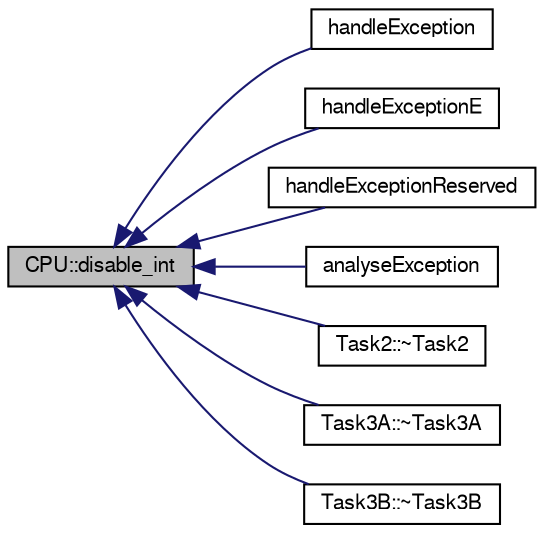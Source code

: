 digraph "CPU::disable_int"
{
  bgcolor="transparent";
  edge [fontname="FreeSans",fontsize="10",labelfontname="FreeSans",labelfontsize="10"];
  node [fontname="FreeSans",fontsize="10",shape=record];
  rankdir="LR";
  Node1 [label="CPU::disable_int",height=0.2,width=0.4,color="black", fillcolor="grey75", style="filled" fontcolor="black"];
  Node1 -> Node2 [dir="back",color="midnightblue",fontsize="10",style="solid",fontname="FreeSans"];
  Node2 [label="handleException",height=0.2,width=0.4,color="black",URL="$guardian_8cc.html#afe78f34c7c65df79376008e0d23c1afd",tooltip="This function is called if a normal exception is raised by the cpu."];
  Node1 -> Node3 [dir="back",color="midnightblue",fontsize="10",style="solid",fontname="FreeSans"];
  Node3 [label="handleExceptionE",height=0.2,width=0.4,color="black",URL="$guardian_8cc.html#a70466c5bd3ffac85265c22f65e9a4ef9",tooltip="This function is called if a normal exception with error code is raised by the cpu."];
  Node1 -> Node4 [dir="back",color="midnightblue",fontsize="10",style="solid",fontname="FreeSans"];
  Node4 [label="handleExceptionReserved",height=0.2,width=0.4,color="black",URL="$guardian_8cc.html#a390d383038610b600ab986ec9b54879a",tooltip="This function is called if a reserved exception is raised by the cpu."];
  Node1 -> Node5 [dir="back",color="midnightblue",fontsize="10",style="solid",fontname="FreeSans"];
  Node5 [label="analyseException",height=0.2,width=0.4,color="black",URL="$analyse_8cc.html#a07755aa59f817c8a4e46336d1c1a15eb",tooltip="Funktion zur Analyse einer Fehlerbehandlungsroutine."];
  Node1 -> Node6 [dir="back",color="midnightblue",fontsize="10",style="solid",fontname="FreeSans"];
  Node6 [label="Task2::~Task2",height=0.2,width=0.4,color="black",URL="$classTask2.html#a794cc6220efa649fe31504bf3e9fd819",tooltip="Destructor."];
  Node1 -> Node7 [dir="back",color="midnightblue",fontsize="10",style="solid",fontname="FreeSans"];
  Node7 [label="Task3A::~Task3A",height=0.2,width=0.4,color="black",URL="$classTask3A.html#ae4727e82fb8e4d80a8d6ef1a2a33f767",tooltip="Destructor."];
  Node1 -> Node8 [dir="back",color="midnightblue",fontsize="10",style="solid",fontname="FreeSans"];
  Node8 [label="Task3B::~Task3B",height=0.2,width=0.4,color="black",URL="$classTask3B.html#a98c04ad76505f28d73fa9bb964dd27c9",tooltip="Destructor."];
}
